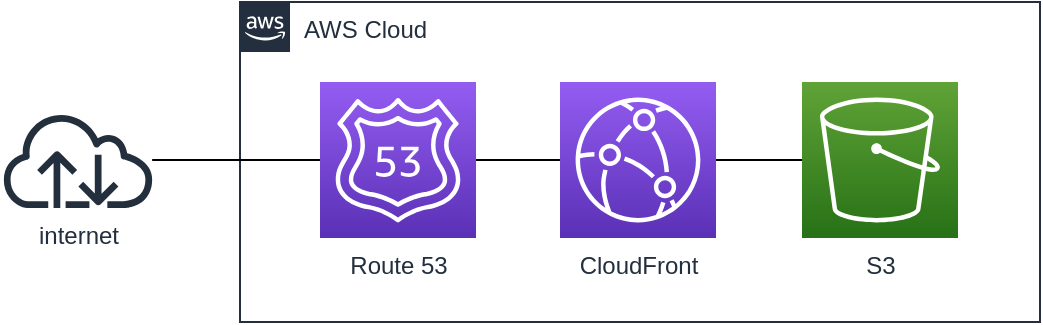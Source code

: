 <mxfile version="20.2.3" type="device" pages="6"><diagram id="oHVx1DkrwDW4RBOa2J15" name="Network"><mxGraphModel dx="741" dy="1104" grid="1" gridSize="10" guides="1" tooltips="1" connect="1" arrows="1" fold="1" page="1" pageScale="1" pageWidth="850" pageHeight="1100" math="0" shadow="0"><root><mxCell id="vPQejYJ-Ogb9gZe4aZCM-0"/><mxCell id="vPQejYJ-Ogb9gZe4aZCM-1" parent="vPQejYJ-Ogb9gZe4aZCM-0"/><mxCell id="iD1LEwUccrDtJffXOZoW-0" value="AWS Cloud" style="points=[[0,0],[0.25,0],[0.5,0],[0.75,0],[1,0],[1,0.25],[1,0.5],[1,0.75],[1,1],[0.75,1],[0.5,1],[0.25,1],[0,1],[0,0.75],[0,0.5],[0,0.25]];outlineConnect=0;gradientColor=none;html=1;whiteSpace=wrap;fontSize=12;fontStyle=0;shape=mxgraph.aws4.group;grIcon=mxgraph.aws4.group_aws_cloud_alt;strokeColor=#232F3E;fillColor=none;verticalAlign=top;align=left;spacingLeft=30;fontColor=#232F3E;dashed=0;labelBackgroundColor=#ffffff;container=1;pointerEvents=0;collapsible=0;recursiveResize=0;" parent="vPQejYJ-Ogb9gZe4aZCM-1" vertex="1"><mxGeometry x="120" width="400" height="160" as="geometry"/></mxCell><mxCell id="08JICeyHhoLcORt_dDYl-1" style="edgeStyle=none;rounded=0;orthogonalLoop=1;jettySize=auto;html=1;endArrow=none;endFill=0;" parent="iD1LEwUccrDtJffXOZoW-0" source="iD1LEwUccrDtJffXOZoW-3" target="iD1LEwUccrDtJffXOZoW-5" edge="1"><mxGeometry relative="1" as="geometry"/></mxCell><mxCell id="iD1LEwUccrDtJffXOZoW-3" value="CloudFront" style="sketch=0;points=[[0,0,0],[0.25,0,0],[0.5,0,0],[0.75,0,0],[1,0,0],[0,1,0],[0.25,1,0],[0.5,1,0],[0.75,1,0],[1,1,0],[0,0.25,0],[0,0.5,0],[0,0.75,0],[1,0.25,0],[1,0.5,0],[1,0.75,0]];outlineConnect=0;fontColor=#232F3E;gradientColor=#945DF2;gradientDirection=north;fillColor=#5A30B5;strokeColor=#ffffff;dashed=0;verticalLabelPosition=bottom;verticalAlign=top;align=center;html=1;fontSize=12;fontStyle=0;aspect=fixed;shape=mxgraph.aws4.resourceIcon;resIcon=mxgraph.aws4.cloudfront;" parent="iD1LEwUccrDtJffXOZoW-0" vertex="1"><mxGeometry x="160" y="40" width="78" height="78" as="geometry"/></mxCell><mxCell id="iD1LEwUccrDtJffXOZoW-5" value="S3" style="sketch=0;points=[[0,0,0],[0.25,0,0],[0.5,0,0],[0.75,0,0],[1,0,0],[0,1,0],[0.25,1,0],[0.5,1,0],[0.75,1,0],[1,1,0],[0,0.25,0],[0,0.5,0],[0,0.75,0],[1,0.25,0],[1,0.5,0],[1,0.75,0]];outlineConnect=0;fontColor=#232F3E;gradientColor=#60A337;gradientDirection=north;fillColor=#277116;strokeColor=#ffffff;dashed=0;verticalLabelPosition=bottom;verticalAlign=top;align=center;html=1;fontSize=12;fontStyle=0;aspect=fixed;shape=mxgraph.aws4.resourceIcon;resIcon=mxgraph.aws4.s3;" parent="iD1LEwUccrDtJffXOZoW-0" vertex="1"><mxGeometry x="281" y="40" width="78" height="78" as="geometry"/></mxCell><mxCell id="GAdEKW3V2zTkr_DETZhT-0" style="edgeStyle=orthogonalEdgeStyle;rounded=0;orthogonalLoop=1;jettySize=auto;html=1;endArrow=none;endFill=0;" parent="iD1LEwUccrDtJffXOZoW-0" source="iD1LEwUccrDtJffXOZoW-8" target="iD1LEwUccrDtJffXOZoW-3" edge="1"><mxGeometry relative="1" as="geometry"/></mxCell><mxCell id="iD1LEwUccrDtJffXOZoW-8" value="Route 53" style="sketch=0;points=[[0,0,0],[0.25,0,0],[0.5,0,0],[0.75,0,0],[1,0,0],[0,1,0],[0.25,1,0],[0.5,1,0],[0.75,1,0],[1,1,0],[0,0.25,0],[0,0.5,0],[0,0.75,0],[1,0.25,0],[1,0.5,0],[1,0.75,0]];outlineConnect=0;fontColor=#232F3E;gradientColor=#945DF2;gradientDirection=north;fillColor=#5A30B5;strokeColor=#ffffff;dashed=0;verticalLabelPosition=bottom;verticalAlign=top;align=center;html=1;fontSize=12;fontStyle=0;aspect=fixed;shape=mxgraph.aws4.resourceIcon;resIcon=mxgraph.aws4.route_53;" parent="iD1LEwUccrDtJffXOZoW-0" vertex="1"><mxGeometry x="40" y="40" width="78" height="78" as="geometry"/></mxCell><mxCell id="qeS5PJYex8eI6cjHYKSJ-1" style="edgeStyle=none;rounded=0;orthogonalLoop=1;jettySize=auto;html=1;endArrow=none;endFill=0;" parent="vPQejYJ-Ogb9gZe4aZCM-1" source="iD1LEwUccrDtJffXOZoW-14" target="iD1LEwUccrDtJffXOZoW-8" edge="1"><mxGeometry relative="1" as="geometry"/></mxCell><mxCell id="iD1LEwUccrDtJffXOZoW-14" value="internet" style="sketch=0;outlineConnect=0;fontColor=#232F3E;gradientColor=none;fillColor=#232F3D;strokeColor=none;dashed=0;verticalLabelPosition=bottom;verticalAlign=top;align=center;html=1;fontSize=12;fontStyle=0;aspect=fixed;pointerEvents=1;shape=mxgraph.aws4.internet;" parent="vPQejYJ-Ogb9gZe4aZCM-1" vertex="1"><mxGeometry y="55" width="78" height="48" as="geometry"/></mxCell></root></mxGraphModel></diagram><diagram id="Ht1M8jgEwFfnCIfOTk4-" name="Descriptive network"><mxGraphModel dx="741" dy="1104" grid="1" gridSize="10" guides="1" tooltips="1" connect="1" arrows="1" fold="1" page="1" pageScale="1" pageWidth="1169" pageHeight="827" math="0" shadow="0"><root><mxCell id="0"/><mxCell id="1" parent="0"/><mxCell id="UEzPUAAOIrF-is8g5C7q-74" value="AWS Cloud" style="points=[[0,0],[0.25,0],[0.5,0],[0.75,0],[1,0],[1,0.25],[1,0.5],[1,0.75],[1,1],[0.75,1],[0.5,1],[0.25,1],[0,1],[0,0.75],[0,0.5],[0,0.25]];outlineConnect=0;gradientColor=none;html=1;whiteSpace=wrap;fontSize=12;fontStyle=0;shape=mxgraph.aws4.group;grIcon=mxgraph.aws4.group_aws_cloud_alt;strokeColor=#232F3E;fillColor=none;verticalAlign=top;align=left;spacingLeft=30;fontColor=#232F3E;dashed=0;labelBackgroundColor=#ffffff;container=1;pointerEvents=0;collapsible=0;recursiveResize=0;rounded=0;" parent="1" vertex="1"><mxGeometry x="120" width="360" height="360" as="geometry"/></mxCell><mxCell id="Up-ATtySH3WEzxk8P58y-7" style="rounded=0;orthogonalLoop=1;jettySize=auto;html=1;entryX=0;entryY=0.25;entryDx=0;entryDy=0;entryPerimeter=0;exitX=0.75;exitY=0;exitDx=0;exitDy=0;exitPerimeter=0;curved=1;" parent="UEzPUAAOIrF-is8g5C7q-74" source="Up-ATtySH3WEzxk8P58y-1" target="Up-ATtySH3WEzxk8P58y-2" edge="1"><mxGeometry relative="1" as="geometry"><Array as="points"><mxPoint x="140" y="160"/></Array></mxGeometry></mxCell><mxCell id="Up-ATtySH3WEzxk8P58y-10" value="If not cached, &lt;br&gt;retrieve contents" style="edgeLabel;html=1;align=center;verticalAlign=middle;resizable=0;points=[];rounded=0;" parent="Up-ATtySH3WEzxk8P58y-7" vertex="1" connectable="0"><mxGeometry x="0.059" y="2" relative="1" as="geometry"><mxPoint x="21" y="13" as="offset"/></mxGeometry></mxCell><mxCell id="Up-ATtySH3WEzxk8P58y-1" value="CloudFront" style="points=[[0,0,0],[0.25,0,0],[0.5,0,0],[0.75,0,0],[1,0,0],[0,1,0],[0.25,1,0],[0.5,1,0],[0.75,1,0],[1,1,0],[0,0.25,0],[0,0.5,0],[0,0.75,0],[1,0.25,0],[1,0.5,0],[1,0.75,0]];outlineConnect=0;fontColor=#232F3E;gradientColor=#945DF2;gradientDirection=north;fillColor=#5A30B5;strokeColor=#ffffff;dashed=0;verticalLabelPosition=bottom;verticalAlign=top;align=center;html=1;fontSize=12;fontStyle=0;aspect=fixed;shape=mxgraph.aws4.resourceIcon;resIcon=mxgraph.aws4.cloudfront;rounded=0;" parent="UEzPUAAOIrF-is8g5C7q-74" vertex="1"><mxGeometry x="80" y="240" width="78" height="78" as="geometry"/></mxCell><mxCell id="Up-ATtySH3WEzxk8P58y-9" value="contents" style="edgeStyle=none;rounded=0;orthogonalLoop=1;jettySize=auto;html=1;entryX=1;entryY=0.25;entryDx=0;entryDy=0;entryPerimeter=0;exitX=0.25;exitY=1;exitDx=0;exitDy=0;exitPerimeter=0;curved=1;" parent="UEzPUAAOIrF-is8g5C7q-74" source="Up-ATtySH3WEzxk8P58y-2" target="Up-ATtySH3WEzxk8P58y-1" edge="1"><mxGeometry x="0.001" y="-12" relative="1" as="geometry"><Array as="points"><mxPoint x="250" y="250"/></Array><mxPoint as="offset"/></mxGeometry></mxCell><mxCell id="Up-ATtySH3WEzxk8P58y-2" value="S3" style="points=[[0,0,0],[0.25,0,0],[0.5,0,0],[0.75,0,0],[1,0,0],[0,1,0],[0.25,1,0],[0.5,1,0],[0.75,1,0],[1,1,0],[0,0.25,0],[0,0.5,0],[0,0.75,0],[1,0.25,0],[1,0.5,0],[1,0.75,0]];outlineConnect=0;fontColor=#232F3E;gradientColor=#60A337;gradientDirection=north;fillColor=#277116;strokeColor=#ffffff;dashed=0;verticalLabelPosition=bottom;verticalAlign=top;align=center;html=1;fontSize=12;fontStyle=0;aspect=fixed;shape=mxgraph.aws4.resourceIcon;resIcon=mxgraph.aws4.s3;rounded=0;" parent="UEzPUAAOIrF-is8g5C7q-74" vertex="1"><mxGeometry x="240" y="118" width="78" height="78" as="geometry"/></mxCell><mxCell id="Up-ATtySH3WEzxk8P58y-3" value="Route 53" style="points=[[0,0,0],[0.25,0,0],[0.5,0,0],[0.75,0,0],[1,0,0],[0,1,0],[0.25,1,0],[0.5,1,0],[0.75,1,0],[1,1,0],[0,0.25,0],[0,0.5,0],[0,0.75,0],[1,0.25,0],[1,0.5,0],[1,0.75,0]];outlineConnect=0;fontColor=#232F3E;gradientColor=#945DF2;gradientDirection=north;fillColor=#5A30B5;strokeColor=#ffffff;dashed=0;verticalLabelPosition=bottom;verticalAlign=top;align=center;html=1;fontSize=12;fontStyle=0;aspect=fixed;shape=mxgraph.aws4.resourceIcon;resIcon=mxgraph.aws4.route_53;rounded=0;" parent="UEzPUAAOIrF-is8g5C7q-74" vertex="1"><mxGeometry x="80" y="40" width="78" height="78" as="geometry"/></mxCell><mxCell id="Dpvqk4HNgIo87RUob2HS-9" value="4" style="ellipse;whiteSpace=wrap;html=1;aspect=fixed;strokeWidth=2;fontFamily=Tahoma;spacingBottom=4;spacingRight=2;strokeColor=#d3d3d3;" parent="UEzPUAAOIrF-is8g5C7q-74" vertex="1"><mxGeometry x="121" y="149" width="20" height="20" as="geometry"/></mxCell><mxCell id="Dpvqk4HNgIo87RUob2HS-10" value="5" style="ellipse;whiteSpace=wrap;html=1;aspect=fixed;strokeWidth=2;fontFamily=Tahoma;spacingBottom=4;spacingRight=2;strokeColor=#d3d3d3;" parent="UEzPUAAOIrF-is8g5C7q-74" vertex="1"><mxGeometry x="188" y="227" width="20" height="20" as="geometry"/></mxCell><mxCell id="Dpvqk4HNgIo87RUob2HS-8" value="3" style="ellipse;whiteSpace=wrap;html=1;aspect=fixed;strokeWidth=2;fontFamily=Tahoma;spacingBottom=4;spacingRight=2;strokeColor=#d3d3d3;" parent="UEzPUAAOIrF-is8g5C7q-74" vertex="1"><mxGeometry x="-12" y="190" width="20" height="20" as="geometry"/></mxCell><mxCell id="I17evxQncf35zQDeM4Zx-1" value="cache contents" style="edgeStyle=orthogonalEdgeStyle;rounded=0;orthogonalLoop=1;jettySize=auto;html=1;endArrow=classic;endFill=1;curved=1;exitX=1;exitY=0.5;exitDx=0;exitDy=0;exitPerimeter=0;entryX=1;entryY=1;entryDx=0;entryDy=0;entryPerimeter=0;" parent="UEzPUAAOIrF-is8g5C7q-74" source="Up-ATtySH3WEzxk8P58y-1" target="Up-ATtySH3WEzxk8P58y-1" edge="1"><mxGeometry relative="1" as="geometry"><mxPoint x="131" y="461" as="sourcePoint"/><mxPoint x="-30" y="366" as="targetPoint"/><Array as="points"><mxPoint x="220" y="279"/><mxPoint x="220" y="318"/></Array></mxGeometry></mxCell><mxCell id="I17evxQncf35zQDeM4Zx-3" value="6" style="ellipse;whiteSpace=wrap;html=1;aspect=fixed;strokeWidth=2;fontFamily=Tahoma;spacingBottom=4;spacingRight=2;strokeColor=#d3d3d3;" parent="UEzPUAAOIrF-is8g5C7q-74" vertex="1"><mxGeometry x="183" y="274" width="20" height="20" as="geometry"/></mxCell><mxCell id="Up-ATtySH3WEzxk8P58y-5" style="rounded=0;orthogonalLoop=1;jettySize=auto;html=1;edgeStyle=orthogonalEdgeStyle;curved=1;" parent="1" source="3_WyvwwOExUGP2Uzksjo-1" target="Up-ATtySH3WEzxk8P58y-3" edge="1"><mxGeometry relative="1" as="geometry"><mxPoint x="77.665" y="139.668" as="sourcePoint"/><Array as="points"><mxPoint x="50" y="79"/></Array></mxGeometry></mxCell><mxCell id="Dpvqk4HNgIo87RUob2HS-1" value="Where is&lt;br&gt;the website?" style="edgeLabel;html=1;align=center;verticalAlign=middle;resizable=0;points=[];rounded=0;" parent="Up-ATtySH3WEzxk8P58y-5" vertex="1" connectable="0"><mxGeometry x="0.151" y="-10" relative="1" as="geometry"><mxPoint as="offset"/></mxGeometry></mxCell><mxCell id="Dpvqk4HNgIo87RUob2HS-3" style="edgeStyle=orthogonalEdgeStyle;rounded=0;orthogonalLoop=1;jettySize=auto;html=1;endArrow=classic;endFill=1;curved=1;" parent="1" source="3_WyvwwOExUGP2Uzksjo-1" target="Up-ATtySH3WEzxk8P58y-1" edge="1"><mxGeometry relative="1" as="geometry"><Array as="points"><mxPoint x="239" y="180"/></Array></mxGeometry></mxCell><mxCell id="Dpvqk4HNgIo87RUob2HS-4" value="Give me the contents&lt;br&gt;of the website" style="edgeLabel;html=1;align=center;verticalAlign=middle;resizable=0;points=[];rounded=0;" parent="Dpvqk4HNgIo87RUob2HS-3" vertex="1" connectable="0"><mxGeometry x="0.212" y="1" relative="1" as="geometry"><mxPoint x="-31" y="28" as="offset"/></mxGeometry></mxCell><mxCell id="3_WyvwwOExUGP2Uzksjo-1" value="internet" style="outlineConnect=0;fontColor=#232F3E;gradientColor=none;fillColor=#232F3D;strokeColor=none;dashed=0;verticalLabelPosition=bottom;verticalAlign=top;align=center;html=1;fontSize=12;fontStyle=0;aspect=fixed;pointerEvents=1;shape=mxgraph.aws4.internet;rounded=0;" parent="1" vertex="1"><mxGeometry y="136" width="78" height="48" as="geometry"/></mxCell><mxCell id="Up-ATtySH3WEzxk8P58y-6" style="rounded=0;orthogonalLoop=1;jettySize=auto;html=1;edgeStyle=orthogonalEdgeStyle;curved=1;" parent="1" source="Up-ATtySH3WEzxk8P58y-3" target="3_WyvwwOExUGP2Uzksjo-1" edge="1"><mxGeometry relative="1" as="geometry"><Array as="points"><mxPoint x="210" y="160"/></Array></mxGeometry></mxCell><mxCell id="Dpvqk4HNgIo87RUob2HS-2" value="It's at CloudFront" style="edgeLabel;html=1;align=center;verticalAlign=middle;resizable=0;points=[];rounded=0;" parent="Up-ATtySH3WEzxk8P58y-6" vertex="1" connectable="0"><mxGeometry x="0.04" y="-8" relative="1" as="geometry"><mxPoint as="offset"/></mxGeometry></mxCell><mxCell id="Dpvqk4HNgIo87RUob2HS-5" value="here are your &lt;br&gt;website contents" style="edgeStyle=orthogonalEdgeStyle;rounded=0;orthogonalLoop=1;jettySize=auto;html=1;endArrow=classic;endFill=1;curved=1;" parent="1" source="Up-ATtySH3WEzxk8P58y-1" target="3_WyvwwOExUGP2Uzksjo-1" edge="1"><mxGeometry x="-0.297" y="-9" relative="1" as="geometry"><mxPoint as="offset"/></mxGeometry></mxCell><mxCell id="Dpvqk4HNgIo87RUob2HS-6" value="1" style="ellipse;whiteSpace=wrap;html=1;aspect=fixed;strokeWidth=2;fontFamily=Tahoma;spacingBottom=4;spacingRight=2;strokeColor=#d3d3d3;" parent="1" vertex="1"><mxGeometry x="70" y="69" width="20" height="20" as="geometry"/></mxCell><mxCell id="Dpvqk4HNgIo87RUob2HS-7" value="2" style="ellipse;whiteSpace=wrap;html=1;aspect=fixed;strokeWidth=2;fontFamily=Tahoma;spacingBottom=4;spacingRight=2;strokeColor=#d3d3d3;" parent="1" vertex="1"><mxGeometry x="100" y="136" width="20" height="20" as="geometry"/></mxCell><mxCell id="Dpvqk4HNgIo87RUob2HS-11" value="7" style="ellipse;whiteSpace=wrap;html=1;aspect=fixed;strokeWidth=2;fontFamily=Tahoma;spacingBottom=4;spacingRight=2;strokeColor=#d3d3d3;" parent="1" vertex="1"><mxGeometry x="53" y="250" width="20" height="20" as="geometry"/></mxCell></root></mxGraphModel></diagram><diagram name="JP- Descriptive network" id="z6-xXs-8M93wYKkel0i1"><mxGraphModel dx="741" dy="1104" grid="1" gridSize="10" guides="1" tooltips="1" connect="1" arrows="1" fold="1" page="1" pageScale="1" pageWidth="1169" pageHeight="827" math="0" shadow="0"><root><mxCell id="hPEBwcg3iiAMYyAI6S-1-0"/><mxCell id="hPEBwcg3iiAMYyAI6S-1-1" parent="hPEBwcg3iiAMYyAI6S-1-0"/><mxCell id="hPEBwcg3iiAMYyAI6S-1-2" value="AWS Cloud" style="points=[[0,0],[0.25,0],[0.5,0],[0.75,0],[1,0],[1,0.25],[1,0.5],[1,0.75],[1,1],[0.75,1],[0.5,1],[0.25,1],[0,1],[0,0.75],[0,0.5],[0,0.25]];outlineConnect=0;gradientColor=none;html=1;whiteSpace=wrap;fontSize=12;fontStyle=0;shape=mxgraph.aws4.group;grIcon=mxgraph.aws4.group_aws_cloud_alt;strokeColor=#232F3E;fillColor=none;verticalAlign=top;align=left;spacingLeft=30;fontColor=#232F3E;dashed=0;labelBackgroundColor=#ffffff;container=1;pointerEvents=0;collapsible=0;recursiveResize=0;rounded=0;" vertex="1" parent="hPEBwcg3iiAMYyAI6S-1-1"><mxGeometry x="120" width="360" height="360" as="geometry"/></mxCell><mxCell id="hPEBwcg3iiAMYyAI6S-1-3" style="rounded=0;orthogonalLoop=1;jettySize=auto;html=1;entryX=0;entryY=0.25;entryDx=0;entryDy=0;entryPerimeter=0;exitX=0.75;exitY=0;exitDx=0;exitDy=0;exitPerimeter=0;curved=1;" edge="1" parent="hPEBwcg3iiAMYyAI6S-1-2" source="hPEBwcg3iiAMYyAI6S-1-5" target="hPEBwcg3iiAMYyAI6S-1-7"><mxGeometry relative="1" as="geometry"><Array as="points"><mxPoint x="140" y="160"/></Array></mxGeometry></mxCell><mxCell id="hPEBwcg3iiAMYyAI6S-1-4" value="Cacheされてなかったら&lt;br&gt;内容を取得" style="edgeLabel;html=1;align=center;verticalAlign=middle;resizable=0;points=[];rounded=0;" vertex="1" connectable="0" parent="hPEBwcg3iiAMYyAI6S-1-3"><mxGeometry x="0.059" y="2" relative="1" as="geometry"><mxPoint x="21" y="13" as="offset"/></mxGeometry></mxCell><mxCell id="hPEBwcg3iiAMYyAI6S-1-5" value="CloudFront" style="points=[[0,0,0],[0.25,0,0],[0.5,0,0],[0.75,0,0],[1,0,0],[0,1,0],[0.25,1,0],[0.5,1,0],[0.75,1,0],[1,1,0],[0,0.25,0],[0,0.5,0],[0,0.75,0],[1,0.25,0],[1,0.5,0],[1,0.75,0]];outlineConnect=0;fontColor=#232F3E;gradientColor=#945DF2;gradientDirection=north;fillColor=#5A30B5;strokeColor=#ffffff;dashed=0;verticalLabelPosition=bottom;verticalAlign=top;align=center;html=1;fontSize=12;fontStyle=0;aspect=fixed;shape=mxgraph.aws4.resourceIcon;resIcon=mxgraph.aws4.cloudfront;rounded=0;" vertex="1" parent="hPEBwcg3iiAMYyAI6S-1-2"><mxGeometry x="80" y="240" width="78" height="78" as="geometry"/></mxCell><mxCell id="hPEBwcg3iiAMYyAI6S-1-6" value="内容" style="edgeStyle=none;rounded=0;orthogonalLoop=1;jettySize=auto;html=1;entryX=1;entryY=0.25;entryDx=0;entryDy=0;entryPerimeter=0;exitX=0.25;exitY=1;exitDx=0;exitDy=0;exitPerimeter=0;curved=1;" edge="1" parent="hPEBwcg3iiAMYyAI6S-1-2" source="hPEBwcg3iiAMYyAI6S-1-7" target="hPEBwcg3iiAMYyAI6S-1-5"><mxGeometry x="0.001" y="-12" relative="1" as="geometry"><Array as="points"><mxPoint x="250" y="250"/></Array><mxPoint as="offset"/></mxGeometry></mxCell><mxCell id="hPEBwcg3iiAMYyAI6S-1-7" value="S3" style="points=[[0,0,0],[0.25,0,0],[0.5,0,0],[0.75,0,0],[1,0,0],[0,1,0],[0.25,1,0],[0.5,1,0],[0.75,1,0],[1,1,0],[0,0.25,0],[0,0.5,0],[0,0.75,0],[1,0.25,0],[1,0.5,0],[1,0.75,0]];outlineConnect=0;fontColor=#232F3E;gradientColor=#60A337;gradientDirection=north;fillColor=#277116;strokeColor=#ffffff;dashed=0;verticalLabelPosition=bottom;verticalAlign=top;align=center;html=1;fontSize=12;fontStyle=0;aspect=fixed;shape=mxgraph.aws4.resourceIcon;resIcon=mxgraph.aws4.s3;rounded=0;" vertex="1" parent="hPEBwcg3iiAMYyAI6S-1-2"><mxGeometry x="240" y="118" width="78" height="78" as="geometry"/></mxCell><mxCell id="hPEBwcg3iiAMYyAI6S-1-8" value="Route 53" style="points=[[0,0,0],[0.25,0,0],[0.5,0,0],[0.75,0,0],[1,0,0],[0,1,0],[0.25,1,0],[0.5,1,0],[0.75,1,0],[1,1,0],[0,0.25,0],[0,0.5,0],[0,0.75,0],[1,0.25,0],[1,0.5,0],[1,0.75,0]];outlineConnect=0;fontColor=#232F3E;gradientColor=#945DF2;gradientDirection=north;fillColor=#5A30B5;strokeColor=#ffffff;dashed=0;verticalLabelPosition=bottom;verticalAlign=top;align=center;html=1;fontSize=12;fontStyle=0;aspect=fixed;shape=mxgraph.aws4.resourceIcon;resIcon=mxgraph.aws4.route_53;rounded=0;" vertex="1" parent="hPEBwcg3iiAMYyAI6S-1-2"><mxGeometry x="80" y="40" width="78" height="78" as="geometry"/></mxCell><mxCell id="hPEBwcg3iiAMYyAI6S-1-9" value="4" style="ellipse;whiteSpace=wrap;html=1;aspect=fixed;strokeWidth=2;fontFamily=Tahoma;spacingBottom=4;spacingRight=2;strokeColor=#d3d3d3;" vertex="1" parent="hPEBwcg3iiAMYyAI6S-1-2"><mxGeometry x="130" y="168" width="20" height="20" as="geometry"/></mxCell><mxCell id="hPEBwcg3iiAMYyAI6S-1-10" value="5" style="ellipse;whiteSpace=wrap;html=1;aspect=fixed;strokeWidth=2;fontFamily=Tahoma;spacingBottom=4;spacingRight=2;strokeColor=#d3d3d3;" vertex="1" parent="hPEBwcg3iiAMYyAI6S-1-2"><mxGeometry x="197" y="227" width="20" height="20" as="geometry"/></mxCell><mxCell id="hPEBwcg3iiAMYyAI6S-1-11" value="3" style="ellipse;whiteSpace=wrap;html=1;aspect=fixed;strokeWidth=2;fontFamily=Tahoma;spacingBottom=4;spacingRight=2;strokeColor=#d3d3d3;" vertex="1" parent="hPEBwcg3iiAMYyAI6S-1-2"><mxGeometry x="-12" y="190" width="20" height="20" as="geometry"/></mxCell><mxCell id="hPEBwcg3iiAMYyAI6S-1-12" value="内容をCacheする" style="edgeStyle=orthogonalEdgeStyle;rounded=0;orthogonalLoop=1;jettySize=auto;html=1;endArrow=classic;endFill=1;curved=1;exitX=1;exitY=0.5;exitDx=0;exitDy=0;exitPerimeter=0;entryX=1;entryY=1;entryDx=0;entryDy=0;entryPerimeter=0;" edge="1" parent="hPEBwcg3iiAMYyAI6S-1-2" source="hPEBwcg3iiAMYyAI6S-1-5" target="hPEBwcg3iiAMYyAI6S-1-5"><mxGeometry relative="1" as="geometry"><mxPoint x="131" y="461" as="sourcePoint"/><mxPoint x="-30" y="366" as="targetPoint"/><Array as="points"><mxPoint x="220" y="279"/><mxPoint x="220" y="318"/></Array></mxGeometry></mxCell><mxCell id="hPEBwcg3iiAMYyAI6S-1-13" value="6" style="ellipse;whiteSpace=wrap;html=1;aspect=fixed;strokeWidth=2;fontFamily=Tahoma;spacingBottom=4;spacingRight=2;strokeColor=#d3d3d3;" vertex="1" parent="hPEBwcg3iiAMYyAI6S-1-2"><mxGeometry x="183" y="274" width="20" height="20" as="geometry"/></mxCell><mxCell id="hPEBwcg3iiAMYyAI6S-1-14" style="rounded=0;orthogonalLoop=1;jettySize=auto;html=1;edgeStyle=orthogonalEdgeStyle;curved=1;" edge="1" parent="hPEBwcg3iiAMYyAI6S-1-1" source="hPEBwcg3iiAMYyAI6S-1-18" target="hPEBwcg3iiAMYyAI6S-1-8"><mxGeometry relative="1" as="geometry"><mxPoint x="77.665" y="139.668" as="sourcePoint"/><Array as="points"><mxPoint x="50" y="79"/></Array></mxGeometry></mxCell><mxCell id="hPEBwcg3iiAMYyAI6S-1-15" value="ウェブサイト&lt;br&gt;はどこ？" style="edgeLabel;html=1;align=center;verticalAlign=middle;resizable=0;points=[];rounded=0;" vertex="1" connectable="0" parent="hPEBwcg3iiAMYyAI6S-1-14"><mxGeometry x="0.151" y="-10" relative="1" as="geometry"><mxPoint as="offset"/></mxGeometry></mxCell><mxCell id="hPEBwcg3iiAMYyAI6S-1-16" style="edgeStyle=orthogonalEdgeStyle;rounded=0;orthogonalLoop=1;jettySize=auto;html=1;endArrow=classic;endFill=1;curved=1;" edge="1" parent="hPEBwcg3iiAMYyAI6S-1-1" source="hPEBwcg3iiAMYyAI6S-1-18" target="hPEBwcg3iiAMYyAI6S-1-5"><mxGeometry relative="1" as="geometry"><Array as="points"><mxPoint x="239" y="180"/></Array></mxGeometry></mxCell><mxCell id="hPEBwcg3iiAMYyAI6S-1-17" value="ウェブサイトの内容&lt;br&gt;をちょうだい" style="edgeLabel;html=1;align=center;verticalAlign=middle;resizable=0;points=[];rounded=0;" vertex="1" connectable="0" parent="hPEBwcg3iiAMYyAI6S-1-16"><mxGeometry x="0.212" y="1" relative="1" as="geometry"><mxPoint x="-31" y="28" as="offset"/></mxGeometry></mxCell><mxCell id="hPEBwcg3iiAMYyAI6S-1-18" value="internet" style="outlineConnect=0;fontColor=#232F3E;gradientColor=none;fillColor=#232F3D;strokeColor=none;dashed=0;verticalLabelPosition=bottom;verticalAlign=top;align=center;html=1;fontSize=12;fontStyle=0;aspect=fixed;pointerEvents=1;shape=mxgraph.aws4.internet;rounded=0;" vertex="1" parent="hPEBwcg3iiAMYyAI6S-1-1"><mxGeometry y="136" width="78" height="48" as="geometry"/></mxCell><mxCell id="hPEBwcg3iiAMYyAI6S-1-19" style="rounded=0;orthogonalLoop=1;jettySize=auto;html=1;edgeStyle=orthogonalEdgeStyle;curved=1;" edge="1" parent="hPEBwcg3iiAMYyAI6S-1-1" source="hPEBwcg3iiAMYyAI6S-1-8" target="hPEBwcg3iiAMYyAI6S-1-18"><mxGeometry relative="1" as="geometry"><Array as="points"><mxPoint x="210" y="160"/></Array></mxGeometry></mxCell><mxCell id="hPEBwcg3iiAMYyAI6S-1-20" value="CloudFrontにあるよ" style="edgeLabel;html=1;align=center;verticalAlign=middle;resizable=0;points=[];rounded=0;" vertex="1" connectable="0" parent="hPEBwcg3iiAMYyAI6S-1-19"><mxGeometry x="0.04" y="-8" relative="1" as="geometry"><mxPoint as="offset"/></mxGeometry></mxCell><mxCell id="hPEBwcg3iiAMYyAI6S-1-21" value="これがウェブサイト&lt;br&gt;の内容だよ" style="edgeStyle=orthogonalEdgeStyle;rounded=0;orthogonalLoop=1;jettySize=auto;html=1;endArrow=classic;endFill=1;curved=1;" edge="1" parent="hPEBwcg3iiAMYyAI6S-1-1" source="hPEBwcg3iiAMYyAI6S-1-5" target="hPEBwcg3iiAMYyAI6S-1-18"><mxGeometry x="-0.297" y="-9" relative="1" as="geometry"><mxPoint as="offset"/></mxGeometry></mxCell><mxCell id="hPEBwcg3iiAMYyAI6S-1-22" value="1" style="ellipse;whiteSpace=wrap;html=1;aspect=fixed;strokeWidth=2;fontFamily=Tahoma;spacingBottom=4;spacingRight=2;strokeColor=#d3d3d3;" vertex="1" parent="hPEBwcg3iiAMYyAI6S-1-1"><mxGeometry x="59" y="71" width="20" height="20" as="geometry"/></mxCell><mxCell id="hPEBwcg3iiAMYyAI6S-1-23" value="2" style="ellipse;whiteSpace=wrap;html=1;aspect=fixed;strokeWidth=2;fontFamily=Tahoma;spacingBottom=4;spacingRight=2;strokeColor=#d3d3d3;" vertex="1" parent="hPEBwcg3iiAMYyAI6S-1-1"><mxGeometry x="92" y="136" width="20" height="20" as="geometry"/></mxCell><mxCell id="hPEBwcg3iiAMYyAI6S-1-24" value="7" style="ellipse;whiteSpace=wrap;html=1;aspect=fixed;strokeWidth=2;fontFamily=Tahoma;spacingBottom=4;spacingRight=2;strokeColor=#d3d3d3;" vertex="1" parent="hPEBwcg3iiAMYyAI6S-1-1"><mxGeometry x="40" y="251" width="20" height="20" as="geometry"/></mxCell></root></mxGraphModel></diagram><diagram name="CloudFormation Resources" id="6inwKNI1HSDpNA-HO--t"><mxGraphModel dx="741" dy="1104" grid="1" gridSize="10" guides="1" tooltips="1" connect="1" arrows="1" fold="1" page="1" pageScale="1" pageWidth="1169" pageHeight="827" math="0" shadow="0"><root><mxCell id="z35onq3-QNUPQLC6jz2S-0"/><mxCell id="z35onq3-QNUPQLC6jz2S-1" value="AWS" parent="z35onq3-QNUPQLC6jz2S-0"/><mxCell id="z35onq3-QNUPQLC6jz2S-2" value="AWS Cloud" style="points=[[0,0],[0.25,0],[0.5,0],[0.75,0],[1,0],[1,0.25],[1,0.5],[1,0.75],[1,1],[0.75,1],[0.5,1],[0.25,1],[0,1],[0,0.75],[0,0.5],[0,0.25]];outlineConnect=0;gradientColor=none;html=1;whiteSpace=wrap;fontSize=12;fontStyle=0;shape=mxgraph.aws4.group;grIcon=mxgraph.aws4.group_aws_cloud_alt;strokeColor=#232F3E;fillColor=none;verticalAlign=top;align=left;spacingLeft=30;fontColor=#232F3E;dashed=0;labelBackgroundColor=#ffffff;container=1;pointerEvents=0;collapsible=0;recursiveResize=0;rounded=0;" parent="z35onq3-QNUPQLC6jz2S-1" vertex="1"><mxGeometry x="120" width="680" height="480" as="geometry"/></mxCell><mxCell id="BhT6KJnPFhTGoqK2OGdJ-2" value="Groups" parent="z35onq3-QNUPQLC6jz2S-0"/><mxCell id="BhT6KJnPFhTGoqK2OGdJ-1" value="CloudFront" style="fillColor=none;strokeColor=#5A6C86;dashed=1;verticalAlign=top;fontStyle=0;fontColor=#5A6C86;" parent="BhT6KJnPFhTGoqK2OGdJ-2" vertex="1"><mxGeometry x="160" y="40" width="360" height="400" as="geometry"/></mxCell><mxCell id="5wrPsgxuVZrP4G1nAEhR-0" value="If not cached,&lt;br&gt;get contents" style="edgeStyle=orthogonalEdgeStyle;rounded=0;orthogonalLoop=1;jettySize=auto;html=1;curved=1;" parent="BhT6KJnPFhTGoqK2OGdJ-2" source="ZbzFro62MqTGIKt_lhft-4" target="ZbzFro62MqTGIKt_lhft-7" edge="1"><mxGeometry relative="1" as="geometry"><Array as="points"><mxPoint x="294" y="119"/></Array></mxGeometry></mxCell><mxCell id="ZbzFro62MqTGIKt_lhft-4" value="&lt;span style=&quot;background-color: rgb(255, 255, 255);&quot;&gt;Distribution&lt;/span&gt;" style="sketch=0;outlineConnect=0;fontColor=#232F3E;gradientColor=none;fillColor=#B0084D;strokeColor=none;dashed=0;verticalLabelPosition=bottom;verticalAlign=top;align=center;html=1;fontSize=12;fontStyle=0;aspect=fixed;pointerEvents=1;shape=mxgraph.aws4.resources;" parent="BhT6KJnPFhTGoqK2OGdJ-2" vertex="1"><mxGeometry x="260" y="200" width="68" height="78" as="geometry"/></mxCell><mxCell id="ZbzFro62MqTGIKt_lhft-5" value="S3" style="fillColor=none;strokeColor=#5A6C86;dashed=1;verticalAlign=top;fontStyle=0;fontColor=#5A6C86;" parent="BhT6KJnPFhTGoqK2OGdJ-2" vertex="1"><mxGeometry x="560" y="40" width="200" height="280" as="geometry"/></mxCell><mxCell id="C-Lnvy-6wmocYb05KzN_-2" value="Here are the &lt;br&gt;contents" style="edgeStyle=orthogonalEdgeStyle;curved=1;rounded=0;orthogonalLoop=1;jettySize=auto;html=1;" parent="BhT6KJnPFhTGoqK2OGdJ-2" source="ZbzFro62MqTGIKt_lhft-6" target="ZbzFro62MqTGIKt_lhft-4" edge="1"><mxGeometry relative="1" as="geometry"/></mxCell><mxCell id="ZbzFro62MqTGIKt_lhft-6" value="Bucket" style="sketch=0;outlineConnect=0;fontColor=#232F3E;gradientColor=none;fillColor=#3F8624;strokeColor=none;dashed=0;verticalLabelPosition=bottom;verticalAlign=top;align=center;html=1;fontSize=12;fontStyle=0;aspect=fixed;pointerEvents=1;shape=mxgraph.aws4.bucket;" parent="BhT6KJnPFhTGoqK2OGdJ-2" vertex="1"><mxGeometry x="600" y="200" width="75" height="78" as="geometry"/></mxCell><mxCell id="ZbzFro62MqTGIKt_lhft-7" value="CloudFrontOriginAccessIdentity" style="sketch=0;outlineConnect=0;fontColor=#232F3E;gradientColor=none;fillColor=#B0084D;strokeColor=none;dashed=0;verticalLabelPosition=bottom;verticalAlign=top;align=center;html=1;fontSize=12;fontStyle=0;aspect=fixed;pointerEvents=1;shape=mxgraph.aws4.resources;" parent="BhT6KJnPFhTGoqK2OGdJ-2" vertex="1"><mxGeometry x="400" y="80" width="68" height="78" as="geometry"/></mxCell><mxCell id="5J271dKrq4inll0hlJJu-1" value="2" style="ellipse;whiteSpace=wrap;html=1;aspect=fixed;strokeWidth=2;fontFamily=Tahoma;spacingBottom=4;spacingRight=2;strokeColor=#d3d3d3;" parent="BhT6KJnPFhTGoqK2OGdJ-2" vertex="1"><mxGeometry x="288" y="85" width="20" height="20" as="geometry"/></mxCell><mxCell id="5J271dKrq4inll0hlJJu-3" value="3" style="ellipse;whiteSpace=wrap;html=1;aspect=fixed;strokeWidth=2;fontFamily=Tahoma;spacingBottom=4;spacingRight=2;strokeColor=#d3d3d3;" parent="BhT6KJnPFhTGoqK2OGdJ-2" vertex="1"><mxGeometry x="498" y="85" width="20" height="20" as="geometry"/></mxCell><mxCell id="5J271dKrq4inll0hlJJu-4" value="4" style="ellipse;whiteSpace=wrap;html=1;aspect=fixed;strokeWidth=2;fontFamily=Tahoma;spacingBottom=4;spacingRight=2;strokeColor=#d3d3d3;" parent="BhT6KJnPFhTGoqK2OGdJ-2" vertex="1"><mxGeometry x="698" y="147" width="20" height="20" as="geometry"/></mxCell><mxCell id="5J271dKrq4inll0hlJJu-5" value="5" style="ellipse;whiteSpace=wrap;html=1;aspect=fixed;strokeWidth=2;fontFamily=Tahoma;spacingBottom=4;spacingRight=2;strokeColor=#d3d3d3;" parent="BhT6KJnPFhTGoqK2OGdJ-2" vertex="1"><mxGeometry x="432" y="206" width="20" height="20" as="geometry"/></mxCell><mxCell id="BhT6KJnPFhTGoqK2OGdJ-0" value="BucketPolicy" style="sketch=0;outlineConnect=0;fontColor=#232F3E;gradientColor=none;fillColor=#B0084D;strokeColor=none;dashed=0;verticalLabelPosition=bottom;verticalAlign=top;align=center;html=1;fontSize=12;fontStyle=0;aspect=fixed;pointerEvents=1;shape=mxgraph.aws4.resources;" parent="BhT6KJnPFhTGoqK2OGdJ-2" vertex="1"><mxGeometry x="600" y="80" width="68" height="78" as="geometry"/></mxCell><mxCell id="C-Lnvy-6wmocYb05KzN_-0" value="Get contents&lt;br&gt;as identity" style="edgeStyle=orthogonalEdgeStyle;rounded=0;orthogonalLoop=1;jettySize=auto;html=1;" parent="BhT6KJnPFhTGoqK2OGdJ-2" source="ZbzFro62MqTGIKt_lhft-7" target="BhT6KJnPFhTGoqK2OGdJ-0" edge="1"><mxGeometry relative="1" as="geometry"/></mxCell><mxCell id="C-Lnvy-6wmocYb05KzN_-1" value="Identity is &lt;br&gt;authorized!" style="edgeStyle=orthogonalEdgeStyle;rounded=0;orthogonalLoop=1;jettySize=auto;html=1;curved=1;" parent="BhT6KJnPFhTGoqK2OGdJ-2" source="BhT6KJnPFhTGoqK2OGdJ-0" target="ZbzFro62MqTGIKt_lhft-6" edge="1"><mxGeometry relative="1" as="geometry"><Array as="points"><mxPoint x="730" y="130"/><mxPoint x="730" y="239"/></Array></mxGeometry></mxCell><mxCell id="z35onq3-QNUPQLC6jz2S-7" value="" style="points=[[0,0,0],[0.25,0,0],[0.5,0,0],[0.75,0,0],[1,0,0],[0,1,0],[0.25,1,0],[0.5,1,0],[0.75,1,0],[1,1,0],[0,0.25,0],[0,0.5,0],[0,0.75,0],[1,0.25,0],[1,0.5,0],[1,0.75,0]];outlineConnect=0;fontColor=#232F3E;gradientColor=#60A337;gradientDirection=north;fillColor=#277116;strokeColor=#ffffff;dashed=0;verticalLabelPosition=bottom;verticalAlign=top;align=center;html=1;fontSize=12;fontStyle=0;aspect=fixed;shape=mxgraph.aws4.resourceIcon;resIcon=mxgraph.aws4.s3;rounded=0;" parent="BhT6KJnPFhTGoqK2OGdJ-2" vertex="1"><mxGeometry x="560" y="40" width="40" height="40" as="geometry"/></mxCell><mxCell id="z35onq3-QNUPQLC6jz2S-5" value="" style="points=[[0,0,0],[0.25,0,0],[0.5,0,0],[0.75,0,0],[1,0,0],[0,1,0],[0.25,1,0],[0.5,1,0],[0.75,1,0],[1,1,0],[0,0.25,0],[0,0.5,0],[0,0.75,0],[1,0.25,0],[1,0.5,0],[1,0.75,0]];outlineConnect=0;fontColor=#232F3E;gradientColor=#945DF2;gradientDirection=north;fillColor=#5A30B5;strokeColor=#ffffff;dashed=0;verticalLabelPosition=bottom;verticalAlign=top;align=center;html=1;fontSize=12;fontStyle=0;aspect=fixed;shape=mxgraph.aws4.resourceIcon;resIcon=mxgraph.aws4.cloudfront;rounded=0;" parent="BhT6KJnPFhTGoqK2OGdJ-2" vertex="1"><mxGeometry x="160" y="40" width="40" height="40" as="geometry"/></mxCell><mxCell id="BhT6KJnPFhTGoqK2OGdJ-3" value="Resources" parent="z35onq3-QNUPQLC6jz2S-0"/><mxCell id="q2AjBye-vEItMsGxeeMw-1" value="How should I &lt;br&gt;cache this?" style="edgeStyle=orthogonalEdgeStyle;curved=1;rounded=0;orthogonalLoop=1;jettySize=auto;html=1;" parent="BhT6KJnPFhTGoqK2OGdJ-3" source="ZbzFro62MqTGIKt_lhft-4" target="ZbzFro62MqTGIKt_lhft-3" edge="1"><mxGeometry x="0.005" relative="1" as="geometry"><Array as="points"><mxPoint x="370" y="260"/><mxPoint x="370" y="359"/></Array><mxPoint as="offset"/></mxGeometry></mxCell><mxCell id="ZbzFro62MqTGIKt_lhft-3" value="CachePolicy" style="sketch=0;outlineConnect=0;fontColor=#232F3E;gradientColor=none;fillColor=#B0084D;strokeColor=none;dashed=0;verticalLabelPosition=bottom;verticalAlign=top;align=center;html=1;fontSize=12;fontStyle=0;aspect=fixed;pointerEvents=1;shape=mxgraph.aws4.resources;" parent="BhT6KJnPFhTGoqK2OGdJ-3" vertex="1"><mxGeometry x="260" y="320" width="68" height="78" as="geometry"/></mxCell><mxCell id="5J271dKrq4inll0hlJJu-6" value="6" style="ellipse;whiteSpace=wrap;html=1;aspect=fixed;strokeWidth=2;fontFamily=Tahoma;spacingBottom=4;spacingRight=2;strokeColor=#d3d3d3;" parent="BhT6KJnPFhTGoqK2OGdJ-3" vertex="1"><mxGeometry x="338" y="276" width="20" height="20" as="geometry"/></mxCell><mxCell id="5J271dKrq4inll0hlJJu-7" value="7" style="ellipse;whiteSpace=wrap;html=1;aspect=fixed;strokeWidth=2;fontFamily=Tahoma;spacingBottom=4;spacingRight=2;strokeColor=#d3d3d3;" parent="BhT6KJnPFhTGoqK2OGdJ-3" vertex="1"><mxGeometry x="178" y="276" width="20" height="20" as="geometry"/></mxCell><mxCell id="q2AjBye-vEItMsGxeeMw-2" value="Cache it for &lt;br&gt;24 hours" style="edgeStyle=orthogonalEdgeStyle;curved=1;rounded=0;orthogonalLoop=1;jettySize=auto;html=1;" parent="BhT6KJnPFhTGoqK2OGdJ-3" source="ZbzFro62MqTGIKt_lhft-3" target="ZbzFro62MqTGIKt_lhft-4" edge="1"><mxGeometry relative="1" as="geometry"><Array as="points"><mxPoint x="210" y="359"/><mxPoint x="210" y="260"/></Array></mxGeometry></mxCell><mxCell id="l9nkpp05tEkEjrMR_XwC-1" value="Here are the&lt;br&gt;website contents" style="edgeStyle=orthogonalEdgeStyle;curved=1;rounded=0;orthogonalLoop=1;jettySize=auto;html=1;" parent="BhT6KJnPFhTGoqK2OGdJ-3" source="ZbzFro62MqTGIKt_lhft-4" target="Spc6w6iFKcD_7SBKHr7u-0" edge="1"><mxGeometry x="-0.11" y="-19" relative="1" as="geometry"><Array as="points"><mxPoint x="70" y="230"/></Array><mxPoint as="offset"/></mxGeometry></mxCell><mxCell id="l9nkpp05tEkEjrMR_XwC-0" value="Give me the contents&lt;br&gt;&amp;nbsp;of the website" style="edgeStyle=orthogonalEdgeStyle;curved=1;rounded=0;orthogonalLoop=1;jettySize=auto;html=1;" parent="BhT6KJnPFhTGoqK2OGdJ-3" source="Spc6w6iFKcD_7SBKHr7u-0" target="ZbzFro62MqTGIKt_lhft-4" edge="1"><mxGeometry x="-0.168" y="-16" relative="1" as="geometry"><Array as="points"><mxPoint x="260" y="104"/></Array><mxPoint as="offset"/></mxGeometry></mxCell><mxCell id="5J271dKrq4inll0hlJJu-8" value="8" style="ellipse;whiteSpace=wrap;html=1;aspect=fixed;strokeWidth=2;fontFamily=Tahoma;spacingBottom=4;spacingRight=2;strokeColor=#d3d3d3;" parent="BhT6KJnPFhTGoqK2OGdJ-3" vertex="1"><mxGeometry x="99" y="177" width="20" height="20" as="geometry"/></mxCell><mxCell id="5J271dKrq4inll0hlJJu-0" value="1" style="ellipse;whiteSpace=wrap;html=1;aspect=fixed;strokeWidth=2;fontFamily=Tahoma;spacingBottom=4;spacingRight=2;strokeColor=#d3d3d3;" parent="BhT6KJnPFhTGoqK2OGdJ-3" vertex="1"><mxGeometry x="140" y="84" width="20" height="20" as="geometry"/></mxCell><mxCell id="Spc6w6iFKcD_7SBKHr7u-0" value="internet" style="outlineConnect=0;fontColor=#232F3E;gradientColor=none;fillColor=#232F3D;strokeColor=none;dashed=0;verticalLabelPosition=bottom;verticalAlign=top;align=center;html=1;fontSize=12;fontStyle=0;aspect=fixed;pointerEvents=1;shape=mxgraph.aws4.internet;rounded=0;" parent="BhT6KJnPFhTGoqK2OGdJ-3" vertex="1"><mxGeometry y="80" width="78" height="48" as="geometry"/></mxCell></root></mxGraphModel></diagram><diagram name="JP- CloudFormation Resources" id="Snx19Xxv90lEpzd74CQY"><mxGraphModel dx="2021" dy="1104" grid="1" gridSize="10" guides="1" tooltips="1" connect="1" arrows="1" fold="1" page="1" pageScale="1" pageWidth="1169" pageHeight="827" math="0" shadow="0"><root><mxCell id="rKEFFlKYPGlsRQ13QcUq-0"/><mxCell id="rKEFFlKYPGlsRQ13QcUq-1" value="AWS" parent="rKEFFlKYPGlsRQ13QcUq-0"/><mxCell id="rKEFFlKYPGlsRQ13QcUq-2" value="AWS Cloud" style="points=[[0,0],[0.25,0],[0.5,0],[0.75,0],[1,0],[1,0.25],[1,0.5],[1,0.75],[1,1],[0.75,1],[0.5,1],[0.25,1],[0,1],[0,0.75],[0,0.5],[0,0.25]];outlineConnect=0;gradientColor=none;html=1;whiteSpace=wrap;fontSize=12;fontStyle=0;shape=mxgraph.aws4.group;grIcon=mxgraph.aws4.group_aws_cloud_alt;strokeColor=#232F3E;fillColor=none;verticalAlign=top;align=left;spacingLeft=30;fontColor=#232F3E;dashed=0;labelBackgroundColor=#ffffff;container=1;pointerEvents=0;collapsible=0;recursiveResize=0;rounded=0;" vertex="1" parent="rKEFFlKYPGlsRQ13QcUq-1"><mxGeometry x="120" width="680" height="480" as="geometry"/></mxCell><mxCell id="rKEFFlKYPGlsRQ13QcUq-3" value="Groups" parent="rKEFFlKYPGlsRQ13QcUq-0"/><mxCell id="rKEFFlKYPGlsRQ13QcUq-4" value="CloudFront" style="fillColor=none;strokeColor=#5A6C86;dashed=1;verticalAlign=top;fontStyle=0;fontColor=#5A6C86;" vertex="1" parent="rKEFFlKYPGlsRQ13QcUq-3"><mxGeometry x="160" y="40" width="360" height="400" as="geometry"/></mxCell><mxCell id="rKEFFlKYPGlsRQ13QcUq-5" value="Cacheされてなかったら&lt;br&gt;内容を取得する" style="edgeStyle=orthogonalEdgeStyle;rounded=0;orthogonalLoop=1;jettySize=auto;html=1;curved=1;" edge="1" parent="rKEFFlKYPGlsRQ13QcUq-3" source="rKEFFlKYPGlsRQ13QcUq-6" target="rKEFFlKYPGlsRQ13QcUq-10"><mxGeometry x="0.144" y="-21" relative="1" as="geometry"><Array as="points"><mxPoint x="294" y="119"/></Array><mxPoint as="offset"/></mxGeometry></mxCell><mxCell id="rKEFFlKYPGlsRQ13QcUq-6" value="&lt;span style=&quot;background-color: rgb(255, 255, 255);&quot;&gt;Distribution&lt;/span&gt;" style="sketch=0;outlineConnect=0;fontColor=#232F3E;gradientColor=none;fillColor=#B0084D;strokeColor=none;dashed=0;verticalLabelPosition=bottom;verticalAlign=top;align=center;html=1;fontSize=12;fontStyle=0;aspect=fixed;pointerEvents=1;shape=mxgraph.aws4.resources;" vertex="1" parent="rKEFFlKYPGlsRQ13QcUq-3"><mxGeometry x="260" y="200" width="68" height="78" as="geometry"/></mxCell><mxCell id="rKEFFlKYPGlsRQ13QcUq-7" value="S3" style="fillColor=none;strokeColor=#5A6C86;dashed=1;verticalAlign=top;fontStyle=0;fontColor=#5A6C86;" vertex="1" parent="rKEFFlKYPGlsRQ13QcUq-3"><mxGeometry x="560" y="40" width="200" height="280" as="geometry"/></mxCell><mxCell id="rKEFFlKYPGlsRQ13QcUq-8" value="これが内容だよ" style="edgeStyle=orthogonalEdgeStyle;curved=1;rounded=0;orthogonalLoop=1;jettySize=auto;html=1;" edge="1" parent="rKEFFlKYPGlsRQ13QcUq-3" source="rKEFFlKYPGlsRQ13QcUq-9" target="rKEFFlKYPGlsRQ13QcUq-6"><mxGeometry relative="1" as="geometry"/></mxCell><mxCell id="rKEFFlKYPGlsRQ13QcUq-9" value="Bucket" style="sketch=0;outlineConnect=0;fontColor=#232F3E;gradientColor=none;fillColor=#3F8624;strokeColor=none;dashed=0;verticalLabelPosition=bottom;verticalAlign=top;align=center;html=1;fontSize=12;fontStyle=0;aspect=fixed;pointerEvents=1;shape=mxgraph.aws4.bucket;" vertex="1" parent="rKEFFlKYPGlsRQ13QcUq-3"><mxGeometry x="600" y="200" width="75" height="78" as="geometry"/></mxCell><mxCell id="rKEFFlKYPGlsRQ13QcUq-10" value="CloudFrontOriginAccessIdentity" style="sketch=0;outlineConnect=0;fontColor=#232F3E;gradientColor=none;fillColor=#B0084D;strokeColor=none;dashed=0;verticalLabelPosition=bottom;verticalAlign=top;align=center;html=1;fontSize=12;fontStyle=0;aspect=fixed;pointerEvents=1;shape=mxgraph.aws4.resources;" vertex="1" parent="rKEFFlKYPGlsRQ13QcUq-3"><mxGeometry x="400" y="80" width="68" height="78" as="geometry"/></mxCell><mxCell id="rKEFFlKYPGlsRQ13QcUq-11" value="2" style="ellipse;whiteSpace=wrap;html=1;aspect=fixed;strokeWidth=2;fontFamily=Tahoma;spacingBottom=4;spacingRight=2;strokeColor=#d3d3d3;" vertex="1" parent="rKEFFlKYPGlsRQ13QcUq-3"><mxGeometry x="288" y="106" width="20" height="20" as="geometry"/></mxCell><mxCell id="rKEFFlKYPGlsRQ13QcUq-12" value="3" style="ellipse;whiteSpace=wrap;html=1;aspect=fixed;strokeWidth=2;fontFamily=Tahoma;spacingBottom=4;spacingRight=2;strokeColor=#d3d3d3;" vertex="1" parent="rKEFFlKYPGlsRQ13QcUq-3"><mxGeometry x="498" y="85" width="20" height="20" as="geometry"/></mxCell><mxCell id="rKEFFlKYPGlsRQ13QcUq-13" value="4" style="ellipse;whiteSpace=wrap;html=1;aspect=fixed;strokeWidth=2;fontFamily=Tahoma;spacingBottom=4;spacingRight=2;strokeColor=#d3d3d3;" vertex="1" parent="rKEFFlKYPGlsRQ13QcUq-3"><mxGeometry x="698" y="147" width="20" height="20" as="geometry"/></mxCell><mxCell id="rKEFFlKYPGlsRQ13QcUq-14" value="5" style="ellipse;whiteSpace=wrap;html=1;aspect=fixed;strokeWidth=2;fontFamily=Tahoma;spacingBottom=4;spacingRight=2;strokeColor=#d3d3d3;" vertex="1" parent="rKEFFlKYPGlsRQ13QcUq-3"><mxGeometry x="432" y="206" width="20" height="20" as="geometry"/></mxCell><mxCell id="rKEFFlKYPGlsRQ13QcUq-15" value="BucketPolicy" style="sketch=0;outlineConnect=0;fontColor=#232F3E;gradientColor=none;fillColor=#B0084D;strokeColor=none;dashed=0;verticalLabelPosition=bottom;verticalAlign=top;align=center;html=1;fontSize=12;fontStyle=0;aspect=fixed;pointerEvents=1;shape=mxgraph.aws4.resources;" vertex="1" parent="rKEFFlKYPGlsRQ13QcUq-3"><mxGeometry x="600" y="80" width="68" height="78" as="geometry"/></mxCell><mxCell id="rKEFFlKYPGlsRQ13QcUq-16" value="Identityで&lt;br&gt;内容を取得" style="edgeStyle=orthogonalEdgeStyle;rounded=0;orthogonalLoop=1;jettySize=auto;html=1;" edge="1" parent="rKEFFlKYPGlsRQ13QcUq-3" source="rKEFFlKYPGlsRQ13QcUq-10" target="rKEFFlKYPGlsRQ13QcUq-15"><mxGeometry relative="1" as="geometry"/></mxCell><mxCell id="rKEFFlKYPGlsRQ13QcUq-17" value="Identityを許可する!" style="edgeStyle=orthogonalEdgeStyle;rounded=0;orthogonalLoop=1;jettySize=auto;html=1;curved=1;" edge="1" parent="rKEFFlKYPGlsRQ13QcUq-3" source="rKEFFlKYPGlsRQ13QcUq-15" target="rKEFFlKYPGlsRQ13QcUq-9"><mxGeometry relative="1" as="geometry"><Array as="points"><mxPoint x="730" y="130"/><mxPoint x="730" y="239"/></Array></mxGeometry></mxCell><mxCell id="rKEFFlKYPGlsRQ13QcUq-18" value="" style="points=[[0,0,0],[0.25,0,0],[0.5,0,0],[0.75,0,0],[1,0,0],[0,1,0],[0.25,1,0],[0.5,1,0],[0.75,1,0],[1,1,0],[0,0.25,0],[0,0.5,0],[0,0.75,0],[1,0.25,0],[1,0.5,0],[1,0.75,0]];outlineConnect=0;fontColor=#232F3E;gradientColor=#60A337;gradientDirection=north;fillColor=#277116;strokeColor=#ffffff;dashed=0;verticalLabelPosition=bottom;verticalAlign=top;align=center;html=1;fontSize=12;fontStyle=0;aspect=fixed;shape=mxgraph.aws4.resourceIcon;resIcon=mxgraph.aws4.s3;rounded=0;" vertex="1" parent="rKEFFlKYPGlsRQ13QcUq-3"><mxGeometry x="560" y="40" width="40" height="40" as="geometry"/></mxCell><mxCell id="rKEFFlKYPGlsRQ13QcUq-19" value="" style="points=[[0,0,0],[0.25,0,0],[0.5,0,0],[0.75,0,0],[1,0,0],[0,1,0],[0.25,1,0],[0.5,1,0],[0.75,1,0],[1,1,0],[0,0.25,0],[0,0.5,0],[0,0.75,0],[1,0.25,0],[1,0.5,0],[1,0.75,0]];outlineConnect=0;fontColor=#232F3E;gradientColor=#945DF2;gradientDirection=north;fillColor=#5A30B5;strokeColor=#ffffff;dashed=0;verticalLabelPosition=bottom;verticalAlign=top;align=center;html=1;fontSize=12;fontStyle=0;aspect=fixed;shape=mxgraph.aws4.resourceIcon;resIcon=mxgraph.aws4.cloudfront;rounded=0;" vertex="1" parent="rKEFFlKYPGlsRQ13QcUq-3"><mxGeometry x="160" y="40" width="40" height="40" as="geometry"/></mxCell><mxCell id="rKEFFlKYPGlsRQ13QcUq-20" value="Resources" parent="rKEFFlKYPGlsRQ13QcUq-0"/><mxCell id="C5x5UBBFOhaB02Nt1e0n-0" value="Untitled Layer" parent="rKEFFlKYPGlsRQ13QcUq-0" visible="0"/><mxCell id="rKEFFlKYPGlsRQ13QcUq-30" value="internet" style="outlineConnect=0;fontColor=#232F3E;gradientColor=none;fillColor=#232F3D;strokeColor=none;dashed=0;verticalLabelPosition=bottom;verticalAlign=top;align=center;html=1;fontSize=12;fontStyle=0;aspect=fixed;pointerEvents=1;shape=mxgraph.aws4.internet;rounded=0;" vertex="1" parent="C5x5UBBFOhaB02Nt1e0n-0"><mxGeometry y="80" width="78" height="48" as="geometry"/></mxCell><mxCell id="rKEFFlKYPGlsRQ13QcUq-26" value="これがウェブサイト&lt;br&gt;の内容だよ" style="edgeStyle=orthogonalEdgeStyle;curved=1;rounded=0;orthogonalLoop=1;jettySize=auto;html=1;" edge="1" parent="C5x5UBBFOhaB02Nt1e0n-0" source="rKEFFlKYPGlsRQ13QcUq-6" target="rKEFFlKYPGlsRQ13QcUq-30"><mxGeometry x="-0.11" y="-19" relative="1" as="geometry"><Array as="points"><mxPoint x="70" y="230"/></Array><mxPoint as="offset"/></mxGeometry></mxCell><mxCell id="rKEFFlKYPGlsRQ13QcUq-27" value="ウェブサイトの内容&lt;br&gt;をちょうだい" style="edgeStyle=orthogonalEdgeStyle;curved=1;rounded=0;orthogonalLoop=1;jettySize=auto;html=1;" edge="1" parent="C5x5UBBFOhaB02Nt1e0n-0" source="rKEFFlKYPGlsRQ13QcUq-30" target="rKEFFlKYPGlsRQ13QcUq-6"><mxGeometry x="-0.168" y="-16" relative="1" as="geometry"><Array as="points"><mxPoint x="260" y="104"/></Array><mxPoint as="offset"/></mxGeometry></mxCell><mxCell id="rKEFFlKYPGlsRQ13QcUq-25" value="24時間Cache&lt;br&gt;しておいて" style="edgeStyle=orthogonalEdgeStyle;curved=1;rounded=0;orthogonalLoop=1;jettySize=auto;html=1;" edge="1" parent="C5x5UBBFOhaB02Nt1e0n-0" source="rKEFFlKYPGlsRQ13QcUq-22" target="rKEFFlKYPGlsRQ13QcUq-6"><mxGeometry relative="1" as="geometry"><Array as="points"><mxPoint x="210" y="359"/><mxPoint x="210" y="260"/></Array></mxGeometry></mxCell><mxCell id="rKEFFlKYPGlsRQ13QcUq-22" value="CachePolicy" style="sketch=0;outlineConnect=0;fontColor=#232F3E;gradientColor=none;fillColor=#B0084D;strokeColor=none;dashed=0;verticalLabelPosition=bottom;verticalAlign=top;align=center;html=1;fontSize=12;fontStyle=0;aspect=fixed;pointerEvents=1;shape=mxgraph.aws4.resources;" vertex="1" parent="C5x5UBBFOhaB02Nt1e0n-0"><mxGeometry x="260" y="320" width="68" height="78" as="geometry"/></mxCell><mxCell id="rKEFFlKYPGlsRQ13QcUq-21" value="どうやってCache&lt;br&gt;すればいい？" style="edgeStyle=orthogonalEdgeStyle;curved=1;rounded=0;orthogonalLoop=1;jettySize=auto;html=1;" edge="1" parent="C5x5UBBFOhaB02Nt1e0n-0" source="rKEFFlKYPGlsRQ13QcUq-6" target="rKEFFlKYPGlsRQ13QcUq-22"><mxGeometry x="0.005" relative="1" as="geometry"><Array as="points"><mxPoint x="370" y="260"/><mxPoint x="370" y="359"/></Array><mxPoint as="offset"/></mxGeometry></mxCell><mxCell id="rKEFFlKYPGlsRQ13QcUq-23" value="6" style="ellipse;whiteSpace=wrap;html=1;aspect=fixed;strokeWidth=2;fontFamily=Tahoma;spacingBottom=4;spacingRight=2;strokeColor=#d3d3d3;" vertex="1" parent="C5x5UBBFOhaB02Nt1e0n-0"><mxGeometry x="338" y="276" width="20" height="20" as="geometry"/></mxCell><mxCell id="rKEFFlKYPGlsRQ13QcUq-24" value="7" style="ellipse;whiteSpace=wrap;html=1;aspect=fixed;strokeWidth=2;fontFamily=Tahoma;spacingBottom=4;spacingRight=2;strokeColor=#d3d3d3;" vertex="1" parent="C5x5UBBFOhaB02Nt1e0n-0"><mxGeometry x="178" y="276" width="20" height="20" as="geometry"/></mxCell><mxCell id="rKEFFlKYPGlsRQ13QcUq-28" value="8" style="ellipse;whiteSpace=wrap;html=1;aspect=fixed;strokeWidth=2;fontFamily=Tahoma;spacingBottom=4;spacingRight=2;strokeColor=#d3d3d3;" vertex="1" parent="C5x5UBBFOhaB02Nt1e0n-0"><mxGeometry x="99" y="177" width="20" height="20" as="geometry"/></mxCell><mxCell id="rKEFFlKYPGlsRQ13QcUq-29" value="1" style="ellipse;whiteSpace=wrap;html=1;aspect=fixed;strokeWidth=2;fontFamily=Tahoma;spacingBottom=4;spacingRight=2;strokeColor=#d3d3d3;" vertex="1" parent="C5x5UBBFOhaB02Nt1e0n-0"><mxGeometry x="140" y="84" width="20" height="20" as="geometry"/></mxCell></root></mxGraphModel></diagram><diagram name="Route 53 CloudFormation" id="7tUPFE8ifg_9RhU5vXPh"><mxGraphModel dx="741" dy="1104" grid="1" gridSize="10" guides="1" tooltips="1" connect="1" arrows="1" fold="1" page="1" pageScale="1" pageWidth="1169" pageHeight="827" math="0" shadow="0"><root><mxCell id="1MFUvrMbR3CQJuD2VBU9-0"/><mxCell id="1MFUvrMbR3CQJuD2VBU9-1" value="AWS" parent="1MFUvrMbR3CQJuD2VBU9-0"/><mxCell id="1MFUvrMbR3CQJuD2VBU9-2" value="AWS Cloud" style="points=[[0,0],[0.25,0],[0.5,0],[0.75,0],[1,0],[1,0.25],[1,0.5],[1,0.75],[1,1],[0.75,1],[0.5,1],[0.25,1],[0,1],[0,0.75],[0,0.5],[0,0.25]];outlineConnect=0;gradientColor=none;html=1;whiteSpace=wrap;fontSize=12;fontStyle=0;shape=mxgraph.aws4.group;grIcon=mxgraph.aws4.group_aws_cloud_alt;strokeColor=#232F3E;fillColor=none;verticalAlign=top;align=left;spacingLeft=30;fontColor=#232F3E;dashed=0;labelBackgroundColor=#ffffff;container=1;pointerEvents=0;collapsible=0;recursiveResize=0;rounded=0;" parent="1MFUvrMbR3CQJuD2VBU9-1" vertex="1"><mxGeometry x="120" width="580" height="440" as="geometry"/></mxCell><mxCell id="S_1ZAAMnKfBGGqiIHrn1-5" value="Route 53" style="fillColor=none;strokeColor=#5A6C86;dashed=1;verticalAlign=top;fontStyle=0;fontColor=#5A6C86;" parent="1MFUvrMbR3CQJuD2VBU9-2" vertex="1"><mxGeometry x="40" y="40" width="390" height="160" as="geometry"/></mxCell><mxCell id="1MFUvrMbR3CQJuD2VBU9-4" value="CloudFront" style="fillColor=none;strokeColor=#5A6C86;dashed=1;verticalAlign=top;fontStyle=0;fontColor=#5A6C86;" parent="1MFUvrMbR3CQJuD2VBU9-2" vertex="1"><mxGeometry x="80" y="240" width="150" height="160" as="geometry"/></mxCell><mxCell id="1MFUvrMbR3CQJuD2VBU9-6" value="&lt;span style=&quot;background-color: rgb(255, 255, 255);&quot;&gt;Distribution&lt;/span&gt;" style="sketch=0;outlineConnect=0;fontColor=#232F3E;gradientColor=none;fillColor=#B0084D;strokeColor=none;dashed=0;verticalLabelPosition=bottom;verticalAlign=top;align=center;html=1;fontSize=12;fontStyle=0;aspect=fixed;pointerEvents=1;shape=mxgraph.aws4.resources;" parent="1MFUvrMbR3CQJuD2VBU9-2" vertex="1"><mxGeometry x="120" y="280" width="68" height="78" as="geometry"/></mxCell><mxCell id="1MFUvrMbR3CQJuD2VBU9-19" value="" style="points=[[0,0,0],[0.25,0,0],[0.5,0,0],[0.75,0,0],[1,0,0],[0,1,0],[0.25,1,0],[0.5,1,0],[0.75,1,0],[1,1,0],[0,0.25,0],[0,0.5,0],[0,0.75,0],[1,0.25,0],[1,0.5,0],[1,0.75,0]];outlineConnect=0;fontColor=#232F3E;gradientColor=#945DF2;gradientDirection=north;fillColor=#5A30B5;strokeColor=#ffffff;dashed=0;verticalLabelPosition=bottom;verticalAlign=top;align=center;html=1;fontSize=12;fontStyle=0;aspect=fixed;shape=mxgraph.aws4.resourceIcon;resIcon=mxgraph.aws4.cloudfront;rounded=0;" parent="1MFUvrMbR3CQJuD2VBU9-2" vertex="1"><mxGeometry x="80" y="240" width="40" height="40" as="geometry"/></mxCell><mxCell id="qnQ4T4oj0Ovci9nl7iy1-0" value="" style="sketch=0;points=[[0,0,0],[0.25,0,0],[0.5,0,0],[0.75,0,0],[1,0,0],[0,1,0],[0.25,1,0],[0.5,1,0],[0.75,1,0],[1,1,0],[0,0.25,0],[0,0.5,0],[0,0.75,0],[1,0.25,0],[1,0.5,0],[1,0.75,0]];outlineConnect=0;fontColor=#232F3E;gradientColor=#F54749;gradientDirection=north;fillColor=#C7131F;strokeColor=#ffffff;dashed=0;verticalLabelPosition=bottom;verticalAlign=top;align=center;html=1;fontSize=12;fontStyle=0;aspect=fixed;shape=mxgraph.aws4.resourceIcon;resIcon=mxgraph.aws4.certificate_manager_3;" parent="1MFUvrMbR3CQJuD2VBU9-2" vertex="1"><mxGeometry x="400" y="240" width="40" height="40" as="geometry"/></mxCell><mxCell id="qnQ4T4oj0Ovci9nl7iy1-1" value="Certificate &#10;Manager" style="fillColor=none;strokeColor=#5A6C86;dashed=1;verticalAlign=top;fontStyle=0;fontColor=#5A6C86;" parent="1MFUvrMbR3CQJuD2VBU9-2" vertex="1"><mxGeometry x="400" y="240" width="150" height="160" as="geometry"/></mxCell><mxCell id="HCmJovwwAC6dQbsyvfxz-1" value="What is your IP?" style="edgeStyle=orthogonalEdgeStyle;rounded=0;orthogonalLoop=1;jettySize=auto;html=1;curved=1;" parent="1MFUvrMbR3CQJuD2VBU9-1" source="S_1ZAAMnKfBGGqiIHrn1-6" target="1MFUvrMbR3CQJuD2VBU9-6" edge="1"><mxGeometry x="-0.385" y="-40" relative="1" as="geometry"><Array as="points"><mxPoint x="510" y="290"/></Array><mxPoint as="offset"/></mxGeometry></mxCell><mxCell id="HCmJovwwAC6dQbsyvfxz-2" value="Where is&lt;br&gt;genenakagaki.com" style="edgeStyle=orthogonalEdgeStyle;curved=1;rounded=0;orthogonalLoop=1;jettySize=auto;html=1;" parent="1MFUvrMbR3CQJuD2VBU9-1" source="1MFUvrMbR3CQJuD2VBU9-30" target="S_1ZAAMnKfBGGqiIHrn1-8" edge="1"><mxGeometry relative="1" as="geometry"><Array as="points"><mxPoint x="49" y="100"/></Array></mxGeometry></mxCell><mxCell id="HCmJovwwAC6dQbsyvfxz-0" value="Where is&lt;br&gt;genenakagaki.com?" style="edgeStyle=orthogonalEdgeStyle;rounded=0;orthogonalLoop=1;jettySize=auto;html=1;" parent="1MFUvrMbR3CQJuD2VBU9-1" source="S_1ZAAMnKfBGGqiIHrn1-8" target="S_1ZAAMnKfBGGqiIHrn1-6" edge="1"><mxGeometry relative="1" as="geometry"><Array as="points"><mxPoint x="360" y="90"/><mxPoint x="360" y="90"/></Array></mxGeometry></mxCell><mxCell id="HCmJovwwAC6dQbsyvfxz-4" value="It's &amp;lt;CloudFront IP&amp;gt;" style="edgeStyle=orthogonalEdgeStyle;curved=1;rounded=0;orthogonalLoop=1;jettySize=auto;html=1;" parent="1MFUvrMbR3CQJuD2VBU9-1" source="1MFUvrMbR3CQJuD2VBU9-6" target="S_1ZAAMnKfBGGqiIHrn1-6" edge="1"><mxGeometry relative="1" as="geometry"><Array as="points"><mxPoint x="274" y="220"/><mxPoint x="460" y="220"/></Array></mxGeometry></mxCell><mxCell id="HCmJovwwAC6dQbsyvfxz-5" value="It's at &lt;br&gt;&amp;lt;CloudFront IP&amp;gt;" style="edgeStyle=orthogonalEdgeStyle;curved=1;rounded=0;orthogonalLoop=1;jettySize=auto;html=1;" parent="1MFUvrMbR3CQJuD2VBU9-1" source="S_1ZAAMnKfBGGqiIHrn1-6" target="S_1ZAAMnKfBGGqiIHrn1-8" edge="1"><mxGeometry relative="1" as="geometry"><Array as="points"><mxPoint x="363" y="140"/><mxPoint x="363" y="140"/></Array></mxGeometry></mxCell><mxCell id="HCmJovwwAC6dQbsyvfxz-6" value="Its at&amp;nbsp;&lt;br&gt;&amp;lt;CloudFront IP&amp;gt;" style="edgeStyle=orthogonalEdgeStyle;curved=1;rounded=0;orthogonalLoop=1;jettySize=auto;html=1;" parent="1MFUvrMbR3CQJuD2VBU9-1" source="S_1ZAAMnKfBGGqiIHrn1-8" target="1MFUvrMbR3CQJuD2VBU9-30" edge="1"><mxGeometry x="-0.647" y="-20" relative="1" as="geometry"><Array as="points"><mxPoint x="210" y="220"/></Array><mxPoint as="offset"/></mxGeometry></mxCell><mxCell id="HCmJovwwAC6dQbsyvfxz-7" value="Give me the contents&lt;br&gt;of the website" style="edgeStyle=orthogonalEdgeStyle;curved=1;rounded=0;orthogonalLoop=1;jettySize=auto;html=1;" parent="1MFUvrMbR3CQJuD2VBU9-1" source="1MFUvrMbR3CQJuD2VBU9-30" target="1MFUvrMbR3CQJuD2VBU9-6" edge="1"><mxGeometry relative="1" as="geometry"><Array as="points"><mxPoint x="49" y="319"/></Array></mxGeometry></mxCell><mxCell id="8Dwj-VpQ79DlEdhBI1MI-2" value="2" style="ellipse;whiteSpace=wrap;html=1;aspect=fixed;strokeWidth=2;fontFamily=Tahoma;spacingBottom=4;spacingRight=2;strokeColor=#d3d3d3;" parent="1MFUvrMbR3CQJuD2VBU9-1" vertex="1"><mxGeometry x="320" y="70" width="20" height="20" as="geometry"/></mxCell><mxCell id="8Dwj-VpQ79DlEdhBI1MI-4" value="3" style="ellipse;whiteSpace=wrap;html=1;aspect=fixed;strokeWidth=2;fontFamily=Tahoma;spacingBottom=4;spacingRight=2;strokeColor=#d3d3d3;" parent="1MFUvrMbR3CQJuD2VBU9-1" vertex="1"><mxGeometry x="426" y="233" width="20" height="20" as="geometry"/></mxCell><mxCell id="8Dwj-VpQ79DlEdhBI1MI-5" value="4" style="ellipse;whiteSpace=wrap;html=1;aspect=fixed;strokeWidth=2;fontFamily=Tahoma;spacingBottom=4;spacingRight=2;strokeColor=#d3d3d3;" parent="1MFUvrMbR3CQJuD2VBU9-1" vertex="1"><mxGeometry x="297" y="208" width="20" height="20" as="geometry"/></mxCell><mxCell id="8Dwj-VpQ79DlEdhBI1MI-6" value="5" style="ellipse;whiteSpace=wrap;html=1;aspect=fixed;strokeWidth=2;fontFamily=Tahoma;spacingBottom=4;spacingRight=2;strokeColor=#d3d3d3;" parent="1MFUvrMbR3CQJuD2VBU9-1" vertex="1"><mxGeometry x="326" y="119" width="20" height="20" as="geometry"/></mxCell><mxCell id="8Dwj-VpQ79DlEdhBI1MI-7" value="6" style="ellipse;whiteSpace=wrap;html=1;aspect=fixed;strokeWidth=2;fontFamily=Tahoma;spacingBottom=4;spacingRight=2;strokeColor=#d3d3d3;" parent="1MFUvrMbR3CQJuD2VBU9-1" vertex="1"><mxGeometry x="153" y="168" width="20" height="20" as="geometry"/></mxCell><mxCell id="8Dwj-VpQ79DlEdhBI1MI-8" value="7" style="ellipse;whiteSpace=wrap;html=1;aspect=fixed;strokeWidth=2;fontFamily=Tahoma;spacingBottom=4;spacingRight=2;strokeColor=#d3d3d3;" parent="1MFUvrMbR3CQJuD2VBU9-1" vertex="1"><mxGeometry x="136" y="285" width="20" height="20" as="geometry"/></mxCell><mxCell id="3Stsdf5E-CtBoihWP_qB-0" value="&lt;span style=&quot;background-color: rgb(255, 255, 255);&quot;&gt;Certificate&lt;/span&gt;" style="sketch=0;outlineConnect=0;fontColor=#232F3E;gradientColor=none;fillColor=#B0084D;strokeColor=none;dashed=0;verticalLabelPosition=bottom;verticalAlign=top;align=center;html=1;fontSize=12;fontStyle=0;aspect=fixed;pointerEvents=1;shape=mxgraph.aws4.resources;" parent="1MFUvrMbR3CQJuD2VBU9-1" vertex="1"><mxGeometry x="561" y="280" width="68" height="78" as="geometry"/></mxCell><mxCell id="3Stsdf5E-CtBoihWP_qB-1" value="Give me the certificate" style="edgeStyle=orthogonalEdgeStyle;rounded=0;orthogonalLoop=1;jettySize=auto;html=1;" parent="1MFUvrMbR3CQJuD2VBU9-1" source="1MFUvrMbR3CQJuD2VBU9-6" target="3Stsdf5E-CtBoihWP_qB-0" edge="1"><mxGeometry relative="1" as="geometry"/></mxCell><mxCell id="1MFUvrMbR3CQJuD2VBU9-3" value="Groups" parent="1MFUvrMbR3CQJuD2VBU9-0"/><mxCell id="1MFUvrMbR3CQJuD2VBU9-14" value="1" style="ellipse;whiteSpace=wrap;html=1;aspect=fixed;strokeWidth=2;fontFamily=Tahoma;spacingBottom=4;spacingRight=2;strokeColor=#d3d3d3;" parent="1MFUvrMbR3CQJuD2VBU9-3" vertex="1"><mxGeometry x="30" y="80" width="20" height="20" as="geometry"/></mxCell><mxCell id="S_1ZAAMnKfBGGqiIHrn1-6" value="&lt;span style=&quot;background-color: rgb(255, 255, 255);&quot;&gt;RecordSetGroup&lt;/span&gt;" style="sketch=0;outlineConnect=0;fontColor=#232F3E;gradientColor=none;fillColor=#B0084D;strokeColor=none;dashed=0;verticalLabelPosition=bottom;verticalAlign=top;align=center;html=1;fontSize=12;fontStyle=0;aspect=fixed;pointerEvents=1;shape=mxgraph.aws4.resources;" parent="1MFUvrMbR3CQJuD2VBU9-3" vertex="1"><mxGeometry x="450" y="80" width="68" height="78" as="geometry"/></mxCell><mxCell id="S_1ZAAMnKfBGGqiIHrn1-7" value="" style="points=[[0,0,0],[0.25,0,0],[0.5,0,0],[0.75,0,0],[1,0,0],[0,1,0],[0.25,1,0],[0.5,1,0],[0.75,1,0],[1,1,0],[0,0.25,0],[0,0.5,0],[0,0.75,0],[1,0.25,0],[1,0.5,0],[1,0.75,0]];outlineConnect=0;fontColor=#232F3E;gradientColor=#945DF2;gradientDirection=north;fillColor=#5A30B5;strokeColor=#ffffff;dashed=0;verticalLabelPosition=bottom;verticalAlign=top;align=center;html=1;fontSize=12;fontStyle=0;aspect=fixed;shape=mxgraph.aws4.resourceIcon;resIcon=mxgraph.aws4.cloudfront;rounded=0;" parent="1MFUvrMbR3CQJuD2VBU9-3" vertex="1"><mxGeometry x="160" y="40" width="40" height="40" as="geometry"/></mxCell><mxCell id="S_1ZAAMnKfBGGqiIHrn1-8" value="HostedZone" style="sketch=0;outlineConnect=0;fontColor=#232F3E;gradientColor=none;fillColor=#4D27AA;strokeColor=none;dashed=0;verticalLabelPosition=bottom;verticalAlign=top;align=center;html=1;fontSize=12;fontStyle=0;aspect=fixed;pointerEvents=1;shape=mxgraph.aws4.hosted_zone;labelBackgroundColor=#FFFFFF;" parent="1MFUvrMbR3CQJuD2VBU9-3" vertex="1"><mxGeometry x="200" y="80" width="78" height="77" as="geometry"/></mxCell><mxCell id="1MFUvrMbR3CQJuD2VBU9-20" value="Resources" parent="1MFUvrMbR3CQJuD2VBU9-0"/><mxCell id="1MFUvrMbR3CQJuD2VBU9-30" value="internet" style="outlineConnect=0;fontColor=#232F3E;gradientColor=none;fillColor=#232F3D;strokeColor=none;dashed=0;verticalLabelPosition=bottom;verticalAlign=top;align=center;html=1;fontSize=12;fontStyle=0;aspect=fixed;pointerEvents=1;shape=mxgraph.aws4.internet;rounded=0;" parent="1MFUvrMbR3CQJuD2VBU9-20" vertex="1"><mxGeometry x="10" y="200" width="78" height="48" as="geometry"/></mxCell></root></mxGraphModel></diagram></mxfile>